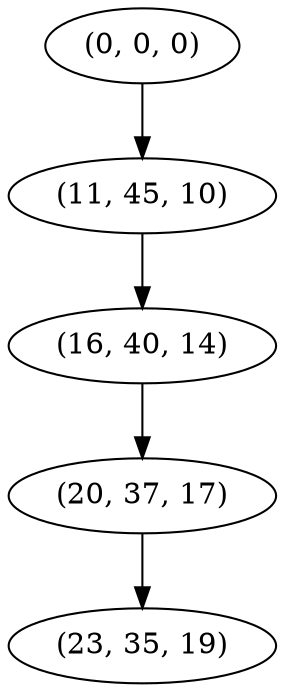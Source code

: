 digraph tree {
    "(0, 0, 0)";
    "(11, 45, 10)";
    "(16, 40, 14)";
    "(20, 37, 17)";
    "(23, 35, 19)";
    "(0, 0, 0)" -> "(11, 45, 10)";
    "(11, 45, 10)" -> "(16, 40, 14)";
    "(16, 40, 14)" -> "(20, 37, 17)";
    "(20, 37, 17)" -> "(23, 35, 19)";
}
